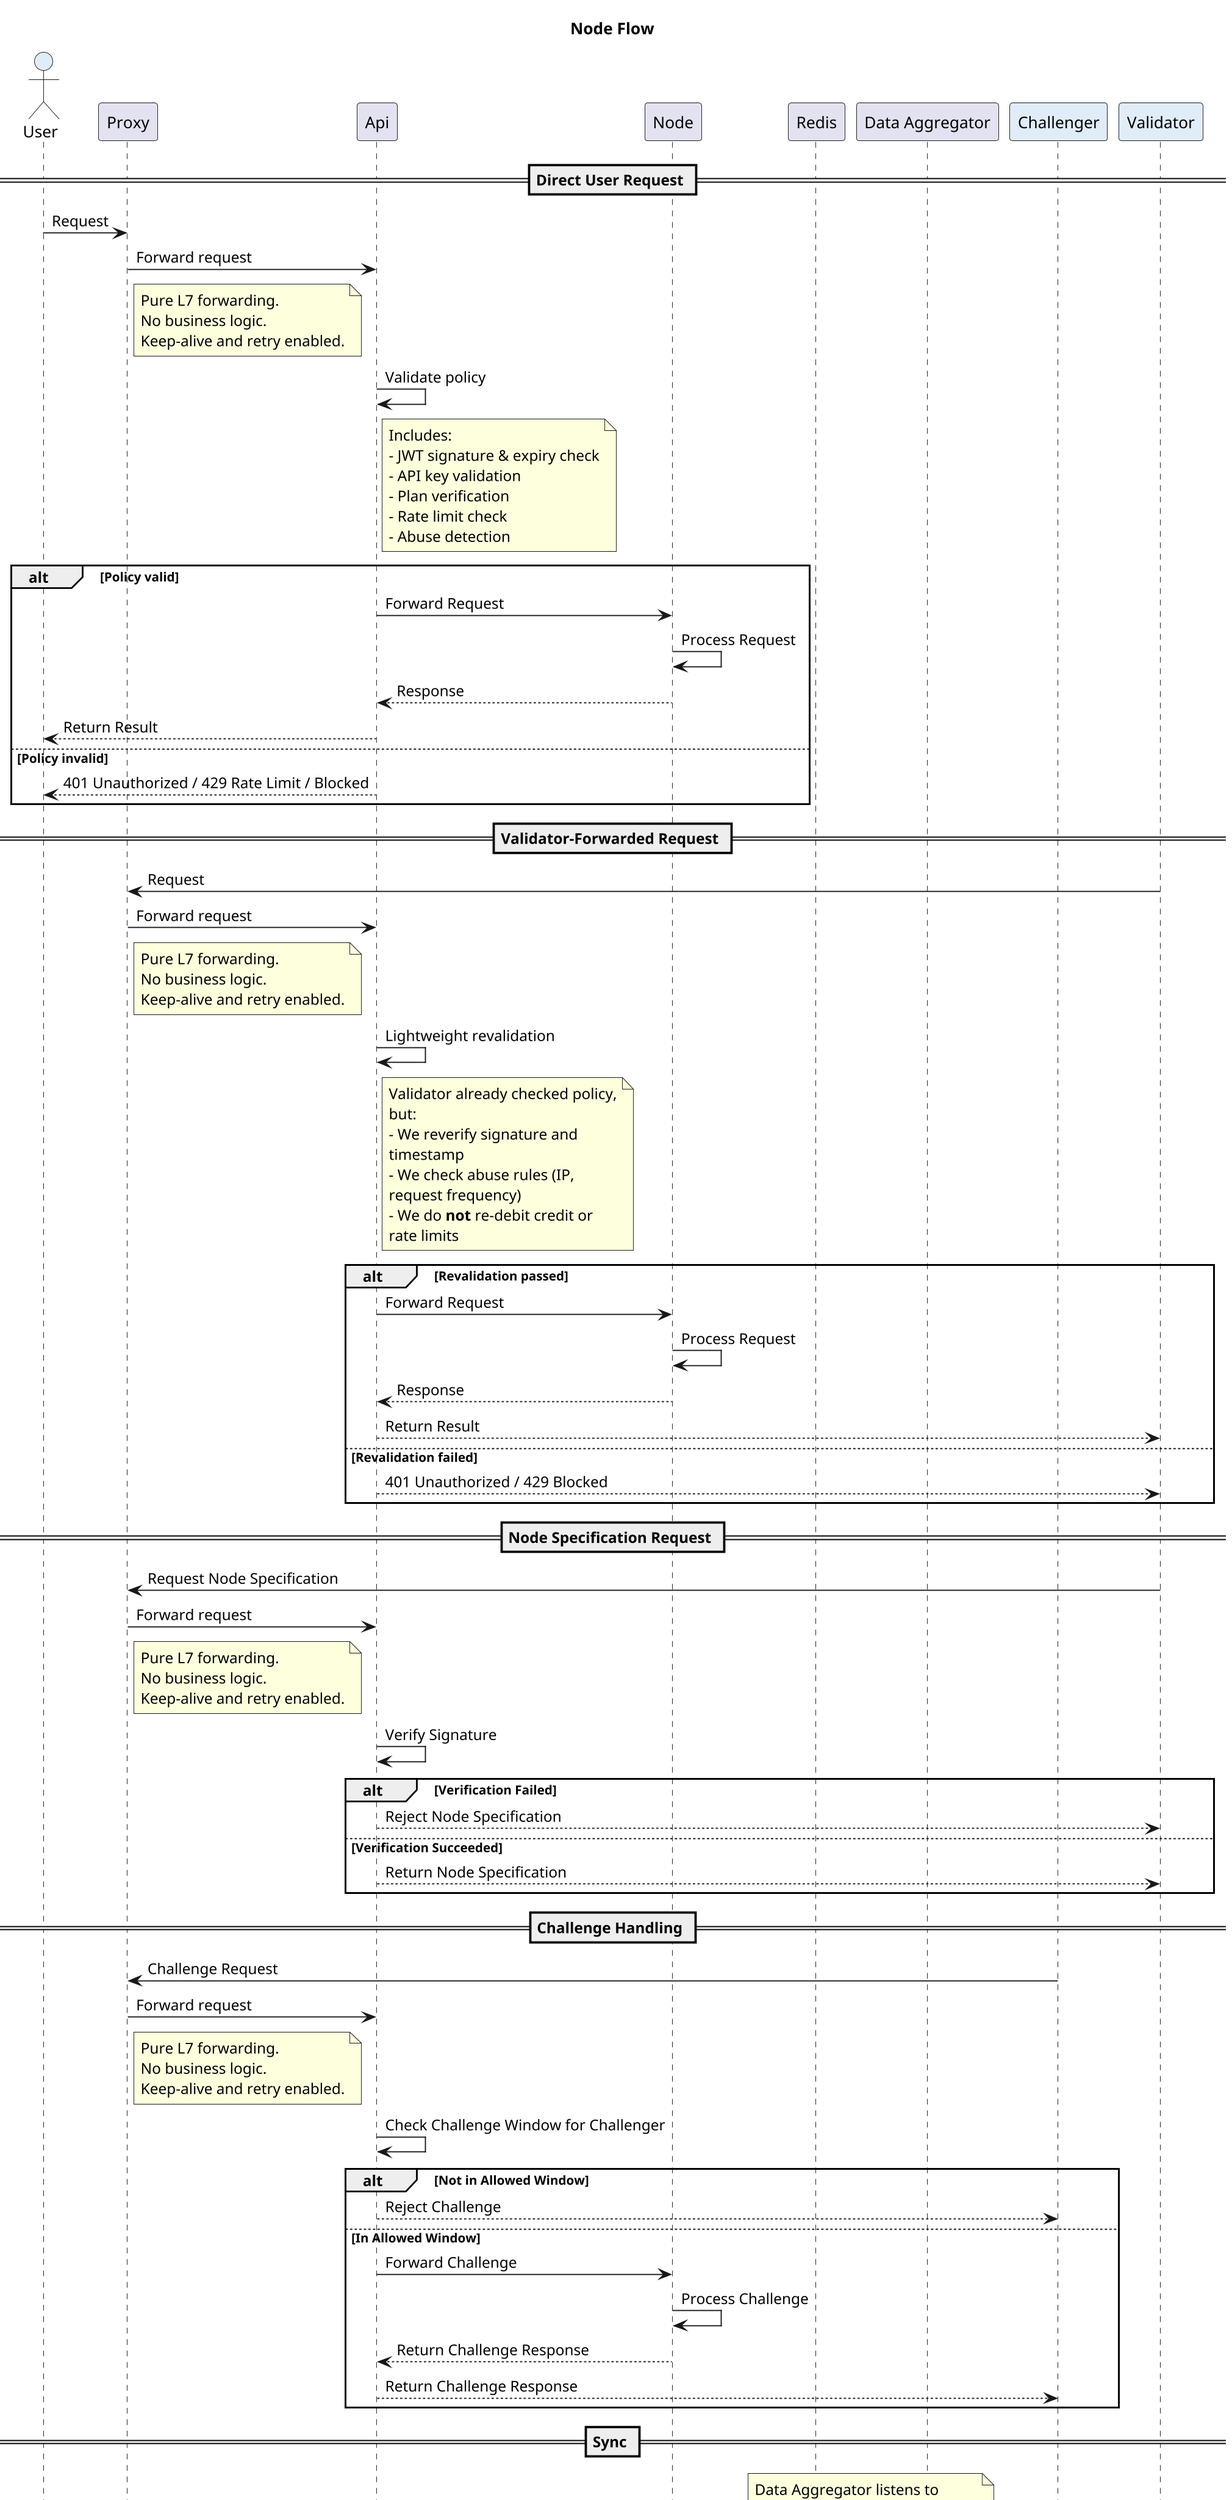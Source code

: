 @startuml
title Node Flow
skinparam dpi 180
skinparam wrapWidth 200

actor User #E0ECF8
participant "Proxy" as Proxy
participant "Api" as Api
participant "Node" as Node
participant "Redis" as RN
participant "Data Aggregator" as DAN
participant "Challenger" as CV #E0ECF8
participant "Validator" as VAL #E0ECF8

== Direct User Request ==
User -> Proxy : Request
Proxy -> Api : Forward request

note right of Proxy
Pure L7 forwarding.
No business logic.
Keep-alive and retry enabled.
end note

Api -> Api : Validate policy
note right of Api
Includes:
- JWT signature & expiry check
- API key validation
- Plan verification
- Rate limit check
- Abuse detection
end note

alt Policy valid
    Api -> Node : Forward Request
    Node -> Node : Process Request
    Node --> Api : Response
    Api --> User : Return Result
else Policy invalid
    Api --> User : 401 Unauthorized / 429 Rate Limit / Blocked
end

== Validator-Forwarded Request ==
VAL -> Proxy : Request
Proxy -> Api : Forward request

note right of Proxy
Pure L7 forwarding.
No business logic.
Keep-alive and retry enabled.
end note

Api -> Api : Lightweight revalidation
note right of Api
Validator already checked policy, but:
- We reverify signature and timestamp
- We check abuse rules (IP, request frequency)
- We do **not** re-debit credit or rate limits
end note

alt Revalidation passed
    Api -> Node : Forward Request
    Node -> Node : Process Request
    Node --> Api : Response
    Api --> VAL : Return Result
else Revalidation failed
    Api --> VAL : 401 Unauthorized / 429 Blocked
end


== Node Specification Request ==
VAL -> Proxy : Request Node Specification
Proxy -> Api : Forward request

note right of Proxy
Pure L7 forwarding.
No business logic.
Keep-alive and retry enabled.
end note

Api -> Api : Verify Signature
alt Verification Failed
    Api --> VAL : Reject Node Specification
else Verification Succeeded
    Api --> VAL : Return Node Specification
end

== Challenge Handling ==
CV -> Proxy : Challenge Request
Proxy -> Api : Forward request

note right of Proxy
Pure L7 forwarding.
No business logic.
Keep-alive and retry enabled.
end note

Api -> Api : Check Challenge Window for Challenger
alt Not in Allowed Window
    Api --> CV : Reject Challenge
else In Allowed Window
    Api -> Node : Forward Challenge
    Node -> Node : Process Challenge
    Node --> Api : Return Challenge Response
    Api --> CV: Return Challenge Response
end

== Sync ==
note over DAN, RN
Data Aggregator listens to configured sources (Bittensor Metagraph, SubVortex API) and syncs updates to Redis independently of the main flow.
end note
@enduml
